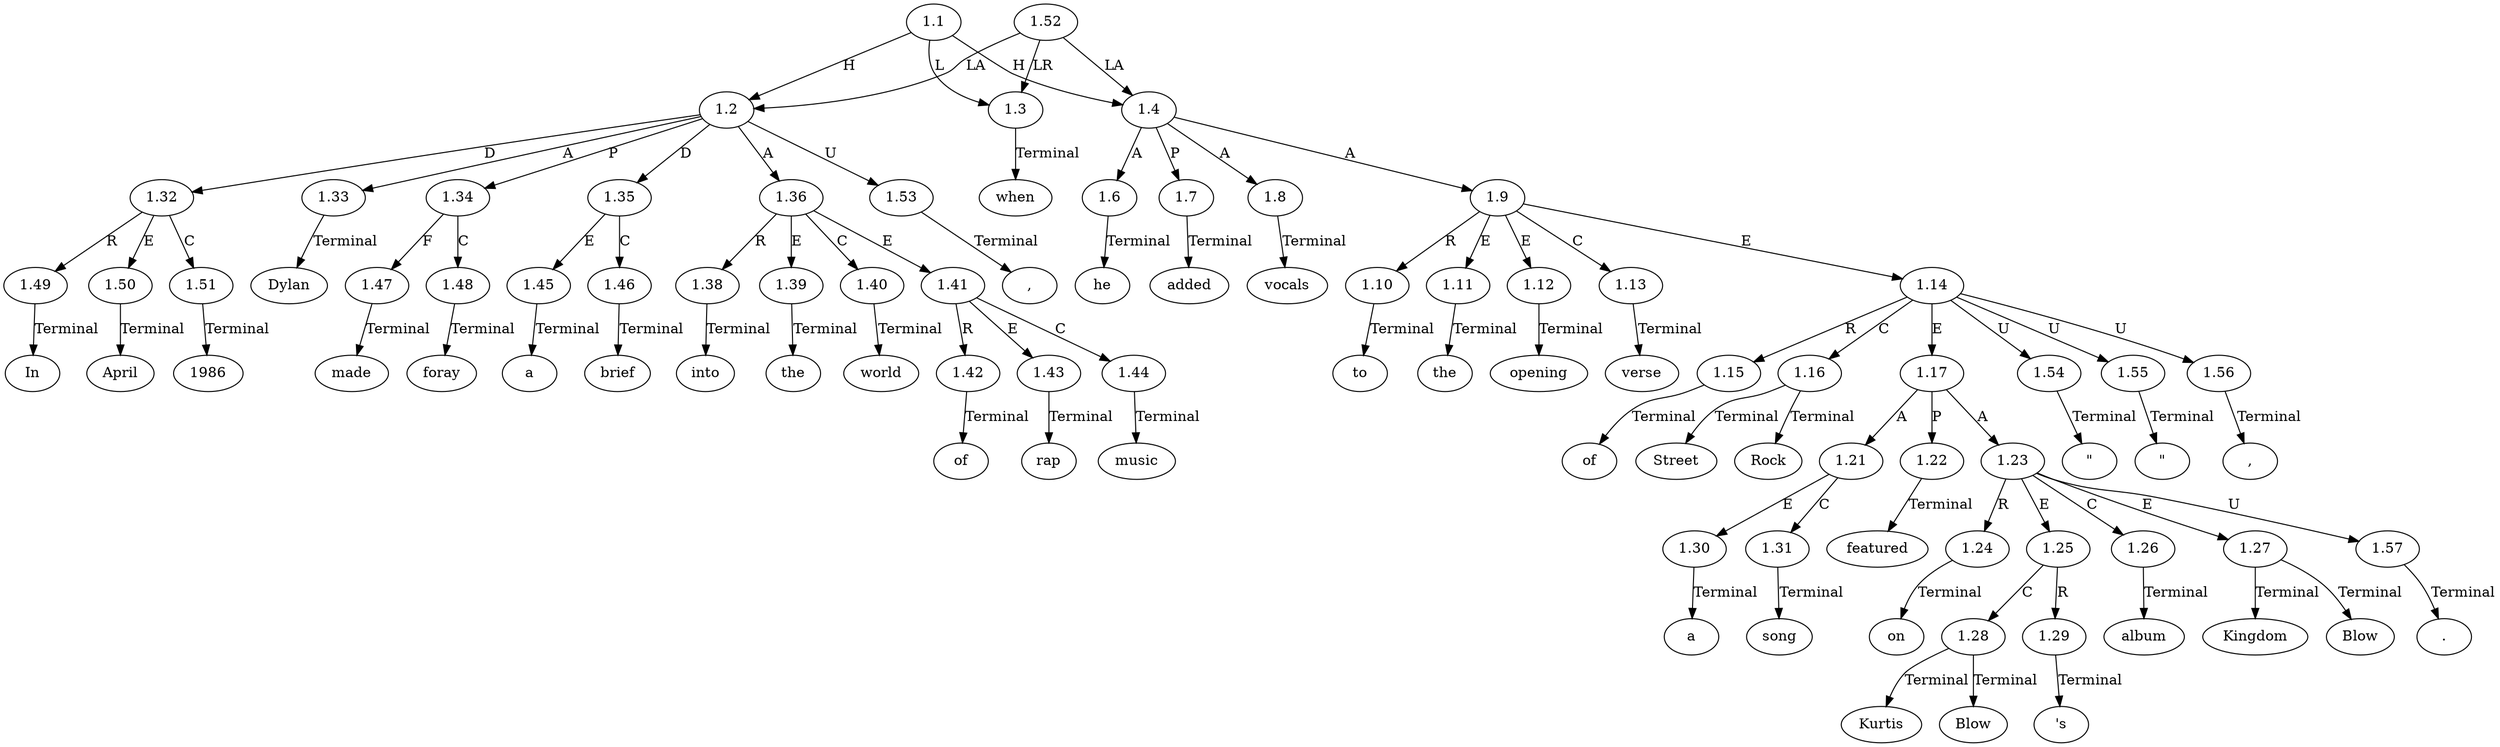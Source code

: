 // Graph
digraph {
	0.1 [label=In ordering=out]
	0.10 [label=into ordering=out]
	0.11 [label=the ordering=out]
	0.12 [label=world ordering=out]
	0.13 [label=of ordering=out]
	0.14 [label=rap ordering=out]
	0.15 [label=music ordering=out]
	0.16 [label=when ordering=out]
	0.17 [label=he ordering=out]
	0.18 [label=added ordering=out]
	0.19 [label=vocals ordering=out]
	0.2 [label=April ordering=out]
	0.20 [label=to ordering=out]
	0.21 [label=the ordering=out]
	0.22 [label=opening ordering=out]
	0.23 [label=verse ordering=out]
	0.24 [label=of ordering=out]
	0.25 [label="\"" ordering=out]
	0.26 [label=Street ordering=out]
	0.27 [label=Rock ordering=out]
	0.28 [label="\"" ordering=out]
	0.29 [label="," ordering=out]
	0.3 [label=1986 ordering=out]
	0.30 [label=a ordering=out]
	0.31 [label=song ordering=out]
	0.32 [label=featured ordering=out]
	0.33 [label=on ordering=out]
	0.34 [label=Kurtis ordering=out]
	0.35 [label=Blow ordering=out]
	0.36 [label="'s" ordering=out]
	0.37 [label=album ordering=out]
	0.38 [label=Kingdom ordering=out]
	0.39 [label=Blow ordering=out]
	0.4 [label="," ordering=out]
	0.40 [label="." ordering=out]
	0.5 [label=Dylan ordering=out]
	0.6 [label=made ordering=out]
	0.7 [label=a ordering=out]
	0.8 [label=brief ordering=out]
	0.9 [label=foray ordering=out]
	1.1 [label=1.1 ordering=out]
	1.2 [label=1.2 ordering=out]
	1.3 [label=1.3 ordering=out]
	1.4 [label=1.4 ordering=out]
	1.6 [label=1.6 ordering=out]
	1.7 [label=1.7 ordering=out]
	1.8 [label=1.8 ordering=out]
	1.9 [label=1.9 ordering=out]
	1.10 [label=1.10 ordering=out]
	1.11 [label=1.11 ordering=out]
	1.12 [label=1.12 ordering=out]
	1.13 [label=1.13 ordering=out]
	1.14 [label=1.14 ordering=out]
	1.15 [label=1.15 ordering=out]
	1.16 [label=1.16 ordering=out]
	1.17 [label=1.17 ordering=out]
	1.21 [label=1.21 ordering=out]
	1.22 [label=1.22 ordering=out]
	1.23 [label=1.23 ordering=out]
	1.24 [label=1.24 ordering=out]
	1.25 [label=1.25 ordering=out]
	1.26 [label=1.26 ordering=out]
	1.27 [label=1.27 ordering=out]
	1.28 [label=1.28 ordering=out]
	1.29 [label=1.29 ordering=out]
	1.30 [label=1.30 ordering=out]
	1.31 [label=1.31 ordering=out]
	1.32 [label=1.32 ordering=out]
	1.33 [label=1.33 ordering=out]
	1.34 [label=1.34 ordering=out]
	1.35 [label=1.35 ordering=out]
	1.36 [label=1.36 ordering=out]
	1.38 [label=1.38 ordering=out]
	1.39 [label=1.39 ordering=out]
	1.40 [label=1.40 ordering=out]
	1.41 [label=1.41 ordering=out]
	1.42 [label=1.42 ordering=out]
	1.43 [label=1.43 ordering=out]
	1.44 [label=1.44 ordering=out]
	1.45 [label=1.45 ordering=out]
	1.46 [label=1.46 ordering=out]
	1.47 [label=1.47 ordering=out]
	1.48 [label=1.48 ordering=out]
	1.49 [label=1.49 ordering=out]
	1.50 [label=1.50 ordering=out]
	1.51 [label=1.51 ordering=out]
	1.52 [label=1.52 ordering=out]
	1.53 [label=1.53 ordering=out]
	1.54 [label=1.54 ordering=out]
	1.55 [label=1.55 ordering=out]
	1.56 [label=1.56 ordering=out]
	1.57 [label=1.57 ordering=out]
	1.1 -> 1.2 [label=H ordering=out]
	1.1 -> 1.3 [label=L ordering=out]
	1.1 -> 1.4 [label=H ordering=out]
	1.2 -> 1.32 [label=D ordering=out]
	1.2 -> 1.33 [label=A ordering=out]
	1.2 -> 1.34 [label=P ordering=out]
	1.2 -> 1.35 [label=D ordering=out]
	1.2 -> 1.36 [label=A ordering=out]
	1.2 -> 1.53 [label=U ordering=out]
	1.3 -> 0.16 [label=Terminal ordering=out]
	1.4 -> 1.6 [label=A ordering=out]
	1.4 -> 1.7 [label=P ordering=out]
	1.4 -> 1.8 [label=A ordering=out]
	1.4 -> 1.9 [label=A ordering=out]
	1.6 -> 0.17 [label=Terminal ordering=out]
	1.7 -> 0.18 [label=Terminal ordering=out]
	1.8 -> 0.19 [label=Terminal ordering=out]
	1.9 -> 1.10 [label=R ordering=out]
	1.9 -> 1.11 [label=E ordering=out]
	1.9 -> 1.12 [label=E ordering=out]
	1.9 -> 1.13 [label=C ordering=out]
	1.9 -> 1.14 [label=E ordering=out]
	1.10 -> 0.20 [label=Terminal ordering=out]
	1.11 -> 0.21 [label=Terminal ordering=out]
	1.12 -> 0.22 [label=Terminal ordering=out]
	1.13 -> 0.23 [label=Terminal ordering=out]
	1.14 -> 1.15 [label=R ordering=out]
	1.14 -> 1.16 [label=C ordering=out]
	1.14 -> 1.17 [label=E ordering=out]
	1.14 -> 1.54 [label=U ordering=out]
	1.14 -> 1.55 [label=U ordering=out]
	1.14 -> 1.56 [label=U ordering=out]
	1.15 -> 0.24 [label=Terminal ordering=out]
	1.16 -> 0.26 [label=Terminal ordering=out]
	1.16 -> 0.27 [label=Terminal ordering=out]
	1.17 -> 1.21 [label=A ordering=out]
	1.17 -> 1.22 [label=P ordering=out]
	1.17 -> 1.23 [label=A ordering=out]
	1.21 -> 1.30 [label=E ordering=out]
	1.21 -> 1.31 [label=C ordering=out]
	1.22 -> 0.32 [label=Terminal ordering=out]
	1.23 -> 1.24 [label=R ordering=out]
	1.23 -> 1.25 [label=E ordering=out]
	1.23 -> 1.26 [label=C ordering=out]
	1.23 -> 1.27 [label=E ordering=out]
	1.23 -> 1.57 [label=U ordering=out]
	1.24 -> 0.33 [label=Terminal ordering=out]
	1.25 -> 1.28 [label=C ordering=out]
	1.25 -> 1.29 [label=R ordering=out]
	1.26 -> 0.37 [label=Terminal ordering=out]
	1.27 -> 0.38 [label=Terminal ordering=out]
	1.27 -> 0.39 [label=Terminal ordering=out]
	1.28 -> 0.34 [label=Terminal ordering=out]
	1.28 -> 0.35 [label=Terminal ordering=out]
	1.29 -> 0.36 [label=Terminal ordering=out]
	1.30 -> 0.30 [label=Terminal ordering=out]
	1.31 -> 0.31 [label=Terminal ordering=out]
	1.32 -> 1.49 [label=R ordering=out]
	1.32 -> 1.50 [label=E ordering=out]
	1.32 -> 1.51 [label=C ordering=out]
	1.33 -> 0.5 [label=Terminal ordering=out]
	1.34 -> 1.47 [label=F ordering=out]
	1.34 -> 1.48 [label=C ordering=out]
	1.35 -> 1.45 [label=E ordering=out]
	1.35 -> 1.46 [label=C ordering=out]
	1.36 -> 1.38 [label=R ordering=out]
	1.36 -> 1.39 [label=E ordering=out]
	1.36 -> 1.40 [label=C ordering=out]
	1.36 -> 1.41 [label=E ordering=out]
	1.38 -> 0.10 [label=Terminal ordering=out]
	1.39 -> 0.11 [label=Terminal ordering=out]
	1.40 -> 0.12 [label=Terminal ordering=out]
	1.41 -> 1.42 [label=R ordering=out]
	1.41 -> 1.43 [label=E ordering=out]
	1.41 -> 1.44 [label=C ordering=out]
	1.42 -> 0.13 [label=Terminal ordering=out]
	1.43 -> 0.14 [label=Terminal ordering=out]
	1.44 -> 0.15 [label=Terminal ordering=out]
	1.45 -> 0.7 [label=Terminal ordering=out]
	1.46 -> 0.8 [label=Terminal ordering=out]
	1.47 -> 0.6 [label=Terminal ordering=out]
	1.48 -> 0.9 [label=Terminal ordering=out]
	1.49 -> 0.1 [label=Terminal ordering=out]
	1.50 -> 0.2 [label=Terminal ordering=out]
	1.51 -> 0.3 [label=Terminal ordering=out]
	1.52 -> 1.2 [label=LA ordering=out]
	1.52 -> 1.3 [label=LR ordering=out]
	1.52 -> 1.4 [label=LA ordering=out]
	1.53 -> 0.4 [label=Terminal ordering=out]
	1.54 -> 0.25 [label=Terminal ordering=out]
	1.55 -> 0.28 [label=Terminal ordering=out]
	1.56 -> 0.29 [label=Terminal ordering=out]
	1.57 -> 0.40 [label=Terminal ordering=out]
}
